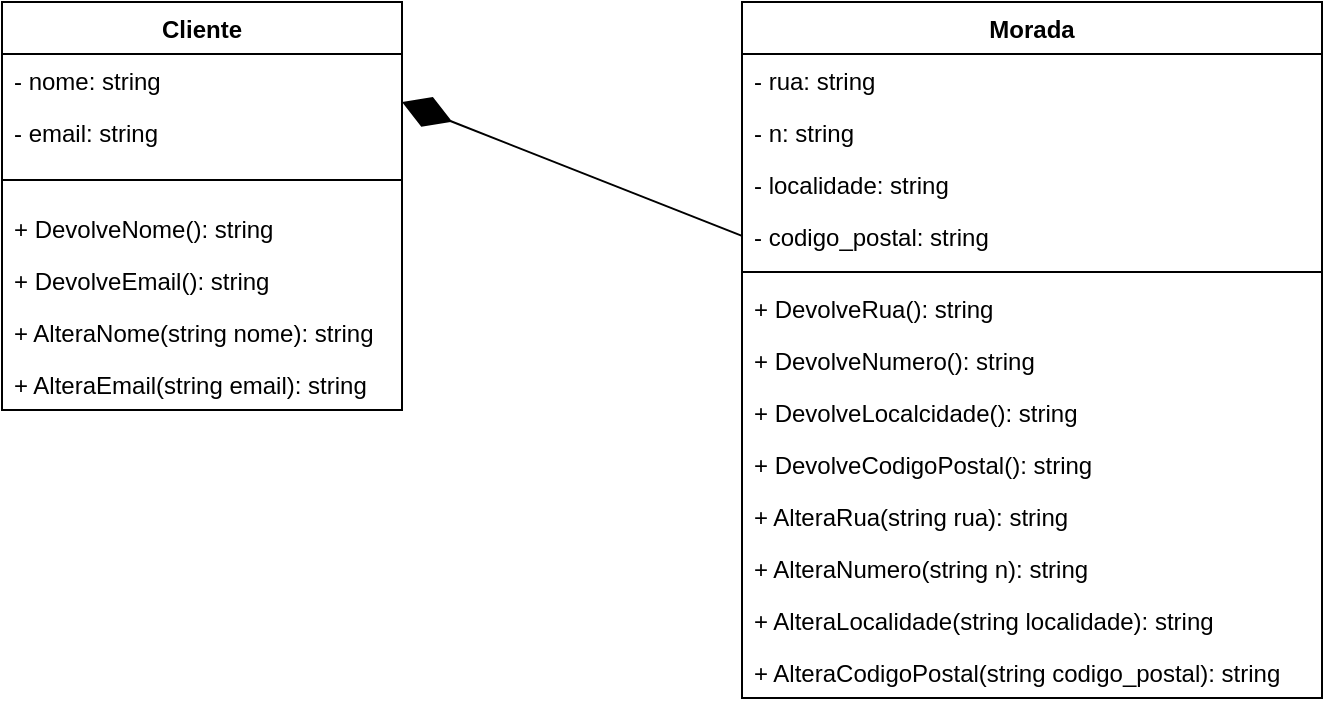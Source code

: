 <mxfile version="20.4.1" type="device"><diagram id="C5RBs43oDa-KdzZeNtuy" name="Ex1"><mxGraphModel dx="868" dy="527" grid="1" gridSize="10" guides="1" tooltips="1" connect="1" arrows="1" fold="1" page="1" pageScale="1" pageWidth="827" pageHeight="1169" math="0" shadow="0"><root><mxCell id="WIyWlLk6GJQsqaUBKTNV-0"/><mxCell id="WIyWlLk6GJQsqaUBKTNV-1" parent="WIyWlLk6GJQsqaUBKTNV-0"/><mxCell id="OsZrmvSSudTaGgR3Z4u8-0" value="Cliente&#10;" style="swimlane;fontStyle=1;align=center;verticalAlign=top;childLayout=stackLayout;horizontal=1;startSize=26;horizontalStack=0;resizeParent=1;resizeParentMax=0;resizeLast=0;collapsible=1;marginBottom=0;" parent="WIyWlLk6GJQsqaUBKTNV-1" vertex="1"><mxGeometry x="80" y="200" width="200" height="204" as="geometry"/></mxCell><mxCell id="OsZrmvSSudTaGgR3Z4u8-1" value="- nome: string" style="text;strokeColor=none;fillColor=none;align=left;verticalAlign=top;spacingLeft=4;spacingRight=4;overflow=hidden;rotatable=0;points=[[0,0.5],[1,0.5]];portConstraint=eastwest;" parent="OsZrmvSSudTaGgR3Z4u8-0" vertex="1"><mxGeometry y="26" width="200" height="26" as="geometry"/></mxCell><mxCell id="OsZrmvSSudTaGgR3Z4u8-4" value="- email: string" style="text;strokeColor=none;fillColor=none;align=left;verticalAlign=top;spacingLeft=4;spacingRight=4;overflow=hidden;rotatable=0;points=[[0,0.5],[1,0.5]];portConstraint=eastwest;" parent="OsZrmvSSudTaGgR3Z4u8-0" vertex="1"><mxGeometry y="52" width="200" height="26" as="geometry"/></mxCell><mxCell id="OsZrmvSSudTaGgR3Z4u8-2" value="" style="line;strokeWidth=1;fillColor=none;align=left;verticalAlign=middle;spacingTop=-1;spacingLeft=3;spacingRight=3;rotatable=0;labelPosition=right;points=[];portConstraint=eastwest;strokeColor=inherit;" parent="OsZrmvSSudTaGgR3Z4u8-0" vertex="1"><mxGeometry y="78" width="200" height="22" as="geometry"/></mxCell><mxCell id="OsZrmvSSudTaGgR3Z4u8-14" value="+ DevolveNome(): string" style="text;strokeColor=none;fillColor=none;align=left;verticalAlign=top;spacingLeft=4;spacingRight=4;overflow=hidden;rotatable=0;points=[[0,0.5],[1,0.5]];portConstraint=eastwest;" parent="OsZrmvSSudTaGgR3Z4u8-0" vertex="1"><mxGeometry y="100" width="200" height="26" as="geometry"/></mxCell><mxCell id="OsZrmvSSudTaGgR3Z4u8-3" value="+ DevolveEmail(): string" style="text;strokeColor=none;fillColor=none;align=left;verticalAlign=top;spacingLeft=4;spacingRight=4;overflow=hidden;rotatable=0;points=[[0,0.5],[1,0.5]];portConstraint=eastwest;" parent="OsZrmvSSudTaGgR3Z4u8-0" vertex="1"><mxGeometry y="126" width="200" height="26" as="geometry"/></mxCell><mxCell id="OsZrmvSSudTaGgR3Z4u8-19" value="+ AlteraNome(string nome): string" style="text;strokeColor=none;fillColor=none;align=left;verticalAlign=top;spacingLeft=4;spacingRight=4;overflow=hidden;rotatable=0;points=[[0,0.5],[1,0.5]];portConstraint=eastwest;" parent="OsZrmvSSudTaGgR3Z4u8-0" vertex="1"><mxGeometry y="152" width="200" height="26" as="geometry"/></mxCell><mxCell id="OsZrmvSSudTaGgR3Z4u8-20" value="+ AlteraEmail(string email): string" style="text;strokeColor=none;fillColor=none;align=left;verticalAlign=top;spacingLeft=4;spacingRight=4;overflow=hidden;rotatable=0;points=[[0,0.5],[1,0.5]];portConstraint=eastwest;" parent="OsZrmvSSudTaGgR3Z4u8-0" vertex="1"><mxGeometry y="178" width="200" height="26" as="geometry"/></mxCell><mxCell id="OsZrmvSSudTaGgR3Z4u8-5" value="Morada" style="swimlane;fontStyle=1;align=center;verticalAlign=top;childLayout=stackLayout;horizontal=1;startSize=26;horizontalStack=0;resizeParent=1;resizeParentMax=0;resizeLast=0;collapsible=1;marginBottom=0;" parent="WIyWlLk6GJQsqaUBKTNV-1" vertex="1"><mxGeometry x="450" y="200" width="290" height="348" as="geometry"/></mxCell><mxCell id="OsZrmvSSudTaGgR3Z4u8-6" value="- rua: string" style="text;strokeColor=none;fillColor=none;align=left;verticalAlign=top;spacingLeft=4;spacingRight=4;overflow=hidden;rotatable=0;points=[[0,0.5],[1,0.5]];portConstraint=eastwest;" parent="OsZrmvSSudTaGgR3Z4u8-5" vertex="1"><mxGeometry y="26" width="290" height="26" as="geometry"/></mxCell><mxCell id="OsZrmvSSudTaGgR3Z4u8-9" value="- n: string" style="text;strokeColor=none;fillColor=none;align=left;verticalAlign=top;spacingLeft=4;spacingRight=4;overflow=hidden;rotatable=0;points=[[0,0.5],[1,0.5]];portConstraint=eastwest;" parent="OsZrmvSSudTaGgR3Z4u8-5" vertex="1"><mxGeometry y="52" width="290" height="26" as="geometry"/></mxCell><mxCell id="OsZrmvSSudTaGgR3Z4u8-10" value="- localidade: string" style="text;strokeColor=none;fillColor=none;align=left;verticalAlign=top;spacingLeft=4;spacingRight=4;overflow=hidden;rotatable=0;points=[[0,0.5],[1,0.5]];portConstraint=eastwest;" parent="OsZrmvSSudTaGgR3Z4u8-5" vertex="1"><mxGeometry y="78" width="290" height="26" as="geometry"/></mxCell><mxCell id="OsZrmvSSudTaGgR3Z4u8-11" value="- codigo_postal: string" style="text;strokeColor=none;fillColor=none;align=left;verticalAlign=top;spacingLeft=4;spacingRight=4;overflow=hidden;rotatable=0;points=[[0,0.5],[1,0.5]];portConstraint=eastwest;" parent="OsZrmvSSudTaGgR3Z4u8-5" vertex="1"><mxGeometry y="104" width="290" height="26" as="geometry"/></mxCell><mxCell id="OsZrmvSSudTaGgR3Z4u8-7" value="" style="line;strokeWidth=1;fillColor=none;align=left;verticalAlign=middle;spacingTop=-1;spacingLeft=3;spacingRight=3;rotatable=0;labelPosition=right;points=[];portConstraint=eastwest;strokeColor=inherit;" parent="OsZrmvSSudTaGgR3Z4u8-5" vertex="1"><mxGeometry y="130" width="290" height="10" as="geometry"/></mxCell><mxCell id="OsZrmvSSudTaGgR3Z4u8-8" value="+ DevolveRua(): string" style="text;strokeColor=none;fillColor=none;align=left;verticalAlign=top;spacingLeft=4;spacingRight=4;overflow=hidden;rotatable=0;points=[[0,0.5],[1,0.5]];portConstraint=eastwest;" parent="OsZrmvSSudTaGgR3Z4u8-5" vertex="1"><mxGeometry y="140" width="290" height="26" as="geometry"/></mxCell><mxCell id="OsZrmvSSudTaGgR3Z4u8-15" value="+ DevolveNumero(): string" style="text;strokeColor=none;fillColor=none;align=left;verticalAlign=top;spacingLeft=4;spacingRight=4;overflow=hidden;rotatable=0;points=[[0,0.5],[1,0.5]];portConstraint=eastwest;" parent="OsZrmvSSudTaGgR3Z4u8-5" vertex="1"><mxGeometry y="166" width="290" height="26" as="geometry"/></mxCell><mxCell id="OsZrmvSSudTaGgR3Z4u8-16" value="+ DevolveLocalcidade(): string" style="text;strokeColor=none;fillColor=none;align=left;verticalAlign=top;spacingLeft=4;spacingRight=4;overflow=hidden;rotatable=0;points=[[0,0.5],[1,0.5]];portConstraint=eastwest;" parent="OsZrmvSSudTaGgR3Z4u8-5" vertex="1"><mxGeometry y="192" width="290" height="26" as="geometry"/></mxCell><mxCell id="OsZrmvSSudTaGgR3Z4u8-21" value="+ DevolveCodigoPostal(): string" style="text;strokeColor=none;fillColor=none;align=left;verticalAlign=top;spacingLeft=4;spacingRight=4;overflow=hidden;rotatable=0;points=[[0,0.5],[1,0.5]];portConstraint=eastwest;" parent="OsZrmvSSudTaGgR3Z4u8-5" vertex="1"><mxGeometry y="218" width="290" height="26" as="geometry"/></mxCell><mxCell id="OsZrmvSSudTaGgR3Z4u8-18" value="+ AlteraRua(string rua): string" style="text;strokeColor=none;fillColor=none;align=left;verticalAlign=top;spacingLeft=4;spacingRight=4;overflow=hidden;rotatable=0;points=[[0,0.5],[1,0.5]];portConstraint=eastwest;" parent="OsZrmvSSudTaGgR3Z4u8-5" vertex="1"><mxGeometry y="244" width="290" height="26" as="geometry"/></mxCell><mxCell id="OsZrmvSSudTaGgR3Z4u8-22" value="+ AlteraNumero(string n): string" style="text;strokeColor=none;fillColor=none;align=left;verticalAlign=top;spacingLeft=4;spacingRight=4;overflow=hidden;rotatable=0;points=[[0,0.5],[1,0.5]];portConstraint=eastwest;" parent="OsZrmvSSudTaGgR3Z4u8-5" vertex="1"><mxGeometry y="270" width="290" height="26" as="geometry"/></mxCell><mxCell id="OsZrmvSSudTaGgR3Z4u8-23" value="+ AlteraLocalidade(string localidade): string" style="text;strokeColor=none;fillColor=none;align=left;verticalAlign=top;spacingLeft=4;spacingRight=4;overflow=hidden;rotatable=0;points=[[0,0.5],[1,0.5]];portConstraint=eastwest;" parent="OsZrmvSSudTaGgR3Z4u8-5" vertex="1"><mxGeometry y="296" width="290" height="26" as="geometry"/></mxCell><mxCell id="OsZrmvSSudTaGgR3Z4u8-24" value="+ AlteraCodigoPostal(string codigo_postal): string" style="text;strokeColor=none;fillColor=none;align=left;verticalAlign=top;spacingLeft=4;spacingRight=4;overflow=hidden;rotatable=0;points=[[0,0.5],[1,0.5]];portConstraint=eastwest;" parent="OsZrmvSSudTaGgR3Z4u8-5" vertex="1"><mxGeometry y="322" width="290" height="26" as="geometry"/></mxCell><mxCell id="OsZrmvSSudTaGgR3Z4u8-13" value="" style="endArrow=diamondThin;endFill=1;endSize=24;html=1;rounded=0;entryX=1;entryY=-0.077;entryDx=0;entryDy=0;entryPerimeter=0;" parent="WIyWlLk6GJQsqaUBKTNV-1" target="OsZrmvSSudTaGgR3Z4u8-4" edge="1" source="OsZrmvSSudTaGgR3Z4u8-5"><mxGeometry width="160" relative="1" as="geometry"><mxPoint x="530" y="250" as="sourcePoint"/><mxPoint x="520" y="340" as="targetPoint"/></mxGeometry></mxCell></root></mxGraphModel></diagram></mxfile>